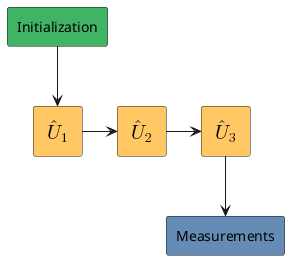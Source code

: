 @startuml
rectangle "Initialization" as init #40B464
rectangle "<latex>\hat{U}_1</latex>" as unit1 #FFC864
rectangle "<latex>\hat{U}_2</latex>" as unit2 #FFC864
rectangle "<latex>\hat{U}_3</latex>" as unit3 #FFC864
rectangle "Measurements" as measure #648CB4

init --> unit1
unit1 -> unit2
unit2 -> unit3
unit3 --> measure
@enduml
